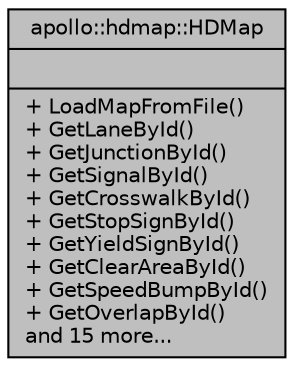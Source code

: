 digraph "apollo::hdmap::HDMap"
{
  edge [fontname="Helvetica",fontsize="10",labelfontname="Helvetica",labelfontsize="10"];
  node [fontname="Helvetica",fontsize="10",shape=record];
  Node1 [label="{apollo::hdmap::HDMap\n||+ LoadMapFromFile()\l+ GetLaneById()\l+ GetJunctionById()\l+ GetSignalById()\l+ GetCrosswalkById()\l+ GetStopSignById()\l+ GetYieldSignById()\l+ GetClearAreaById()\l+ GetSpeedBumpById()\l+ GetOverlapById()\land 15 more...\l}",height=0.2,width=0.4,color="black", fillcolor="grey75", style="filled" fontcolor="black"];
}
